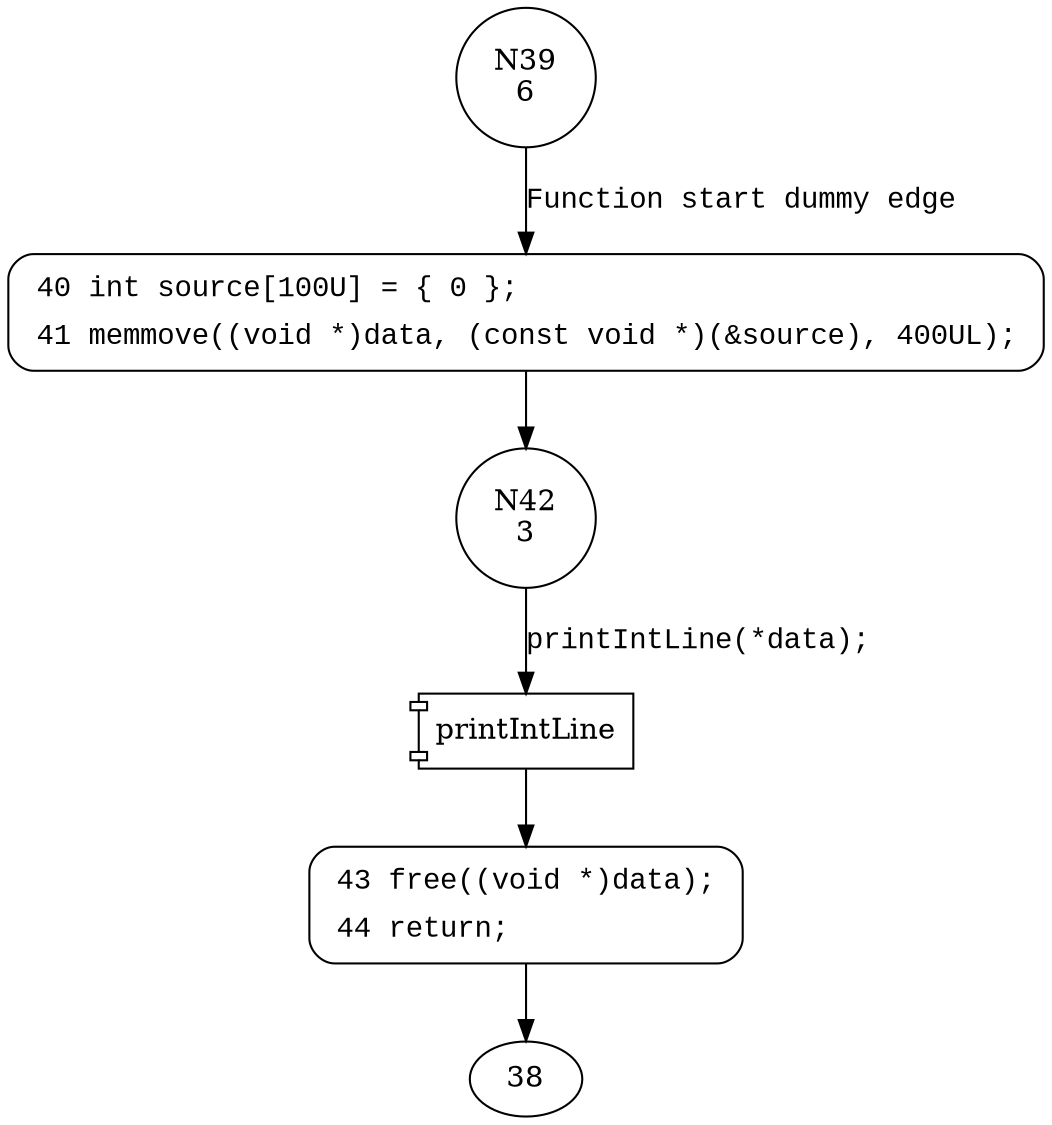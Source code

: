 digraph CWE122_Heap_Based_Buffer_Overflow__c_CWE805_int_memmove_51b_goodG2BSink {
39 [shape="circle" label="N39\n6"]
40 [shape="circle" label="N40\n5"]
42 [shape="circle" label="N42\n3"]
43 [shape="circle" label="N43\n2"]
40 [style="filled,bold" penwidth="1" fillcolor="white" fontname="Courier New" shape="Mrecord" label=<<table border="0" cellborder="0" cellpadding="3" bgcolor="white"><tr><td align="right">40</td><td align="left">int source[100U] = &#123; 0 &#125;;</td></tr><tr><td align="right">41</td><td align="left">memmove((void *)data, (const void *)(&amp;source), 400UL);</td></tr></table>>]
40 -> 42[label=""]
43 [style="filled,bold" penwidth="1" fillcolor="white" fontname="Courier New" shape="Mrecord" label=<<table border="0" cellborder="0" cellpadding="3" bgcolor="white"><tr><td align="right">43</td><td align="left">free((void *)data);</td></tr><tr><td align="right">44</td><td align="left">return;</td></tr></table>>]
43 -> 38[label=""]
39 -> 40 [label="Function start dummy edge" fontname="Courier New"]
100029 [shape="component" label="printIntLine"]
42 -> 100029 [label="printIntLine(*data);" fontname="Courier New"]
100029 -> 43 [label="" fontname="Courier New"]
}